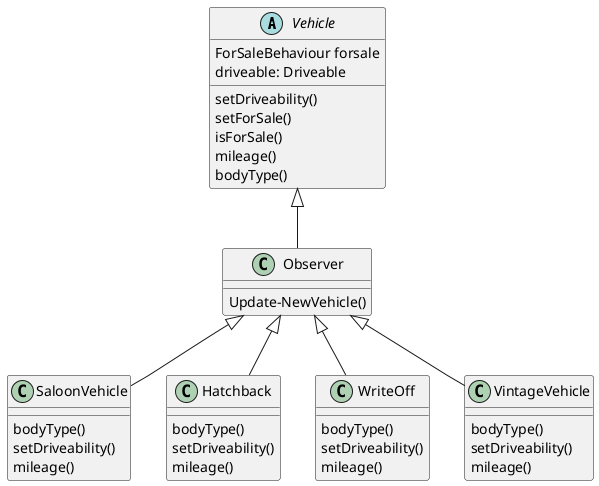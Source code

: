 @startuml

abstract class Vehicle {
ForSaleBehaviour forsale
setDriveability()
setForSale()
driveable: Driveable
isForSale()
mileage()
bodyType()

}



class SaloonVehicle {
bodyType()
setDriveability()
mileage()
 }
class Hatchback {
bodyType()
setDriveability()
mileage()
}

class Observer {
Update-NewVehicle()
}

class WriteOff {
bodyType()
setDriveability()
mileage()
}
class VintageVehicle {
bodyType()
setDriveability()
mileage()
}

Observer <|-- SaloonVehicle
Observer <|-- VintageVehicle
Observer <|-- Hatchback
Observer <|-- WriteOff
Vehicle <|-- Observer

@enduml